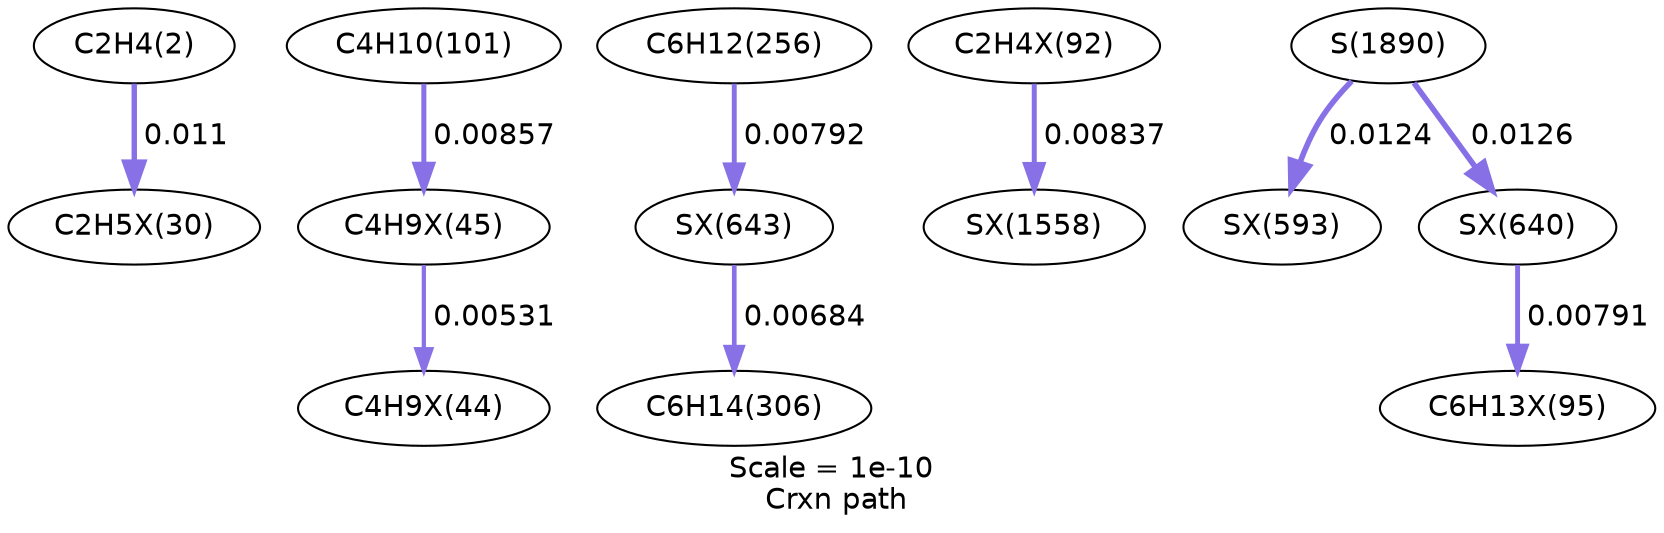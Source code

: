 digraph reaction_paths {
center=1;
s5 -> s32[fontname="Helvetica", style="setlinewidth(2.6)", arrowsize=1.3, color="0.7, 0.511, 0.9"
, label=" 0.011"];
s10 -> s38[fontname="Helvetica", style="setlinewidth(2.41)", arrowsize=1.2, color="0.7, 0.509, 0.9"
, label=" 0.00857"];
s38 -> s37[fontname="Helvetica", style="setlinewidth(2.04)", arrowsize=1.02, color="0.7, 0.505, 0.9"
, label=" 0.00531"];
s72 -> s23[fontname="Helvetica", style="setlinewidth(2.24)", arrowsize=1.12, color="0.7, 0.507, 0.9"
, label=" 0.00684"];
s21 -> s72[fontname="Helvetica", style="setlinewidth(2.35)", arrowsize=1.17, color="0.7, 0.508, 0.9"
, label=" 0.00792"];
s46 -> s81[fontname="Helvetica", style="setlinewidth(2.39)", arrowsize=1.19, color="0.7, 0.508, 0.9"
, label=" 0.00837"];
s27 -> s67[fontname="Helvetica", style="setlinewidth(2.69)", arrowsize=1.34, color="0.7, 0.512, 0.9"
, label=" 0.0124"];
s70 -> s49[fontname="Helvetica", style="setlinewidth(2.35)", arrowsize=1.17, color="0.7, 0.508, 0.9"
, label=" 0.00791"];
s27 -> s70[fontname="Helvetica", style="setlinewidth(2.7)", arrowsize=1.35, color="0.7, 0.513, 0.9"
, label=" 0.0126"];
s5 [ fontname="Helvetica", label="C2H4(2)"];
s10 [ fontname="Helvetica", label="C4H10(101)"];
s21 [ fontname="Helvetica", label="C6H12(256)"];
s23 [ fontname="Helvetica", label="C6H14(306)"];
s27 [ fontname="Helvetica", label="S(1890)"];
s32 [ fontname="Helvetica", label="C2H5X(30)"];
s37 [ fontname="Helvetica", label="C4H9X(44)"];
s38 [ fontname="Helvetica", label="C4H9X(45)"];
s46 [ fontname="Helvetica", label="C2H4X(92)"];
s49 [ fontname="Helvetica", label="C6H13X(95)"];
s67 [ fontname="Helvetica", label="SX(593)"];
s70 [ fontname="Helvetica", label="SX(640)"];
s72 [ fontname="Helvetica", label="SX(643)"];
s81 [ fontname="Helvetica", label="SX(1558)"];
 label = "Scale = 1e-10\l Crxn path";
 fontname = "Helvetica";
}
